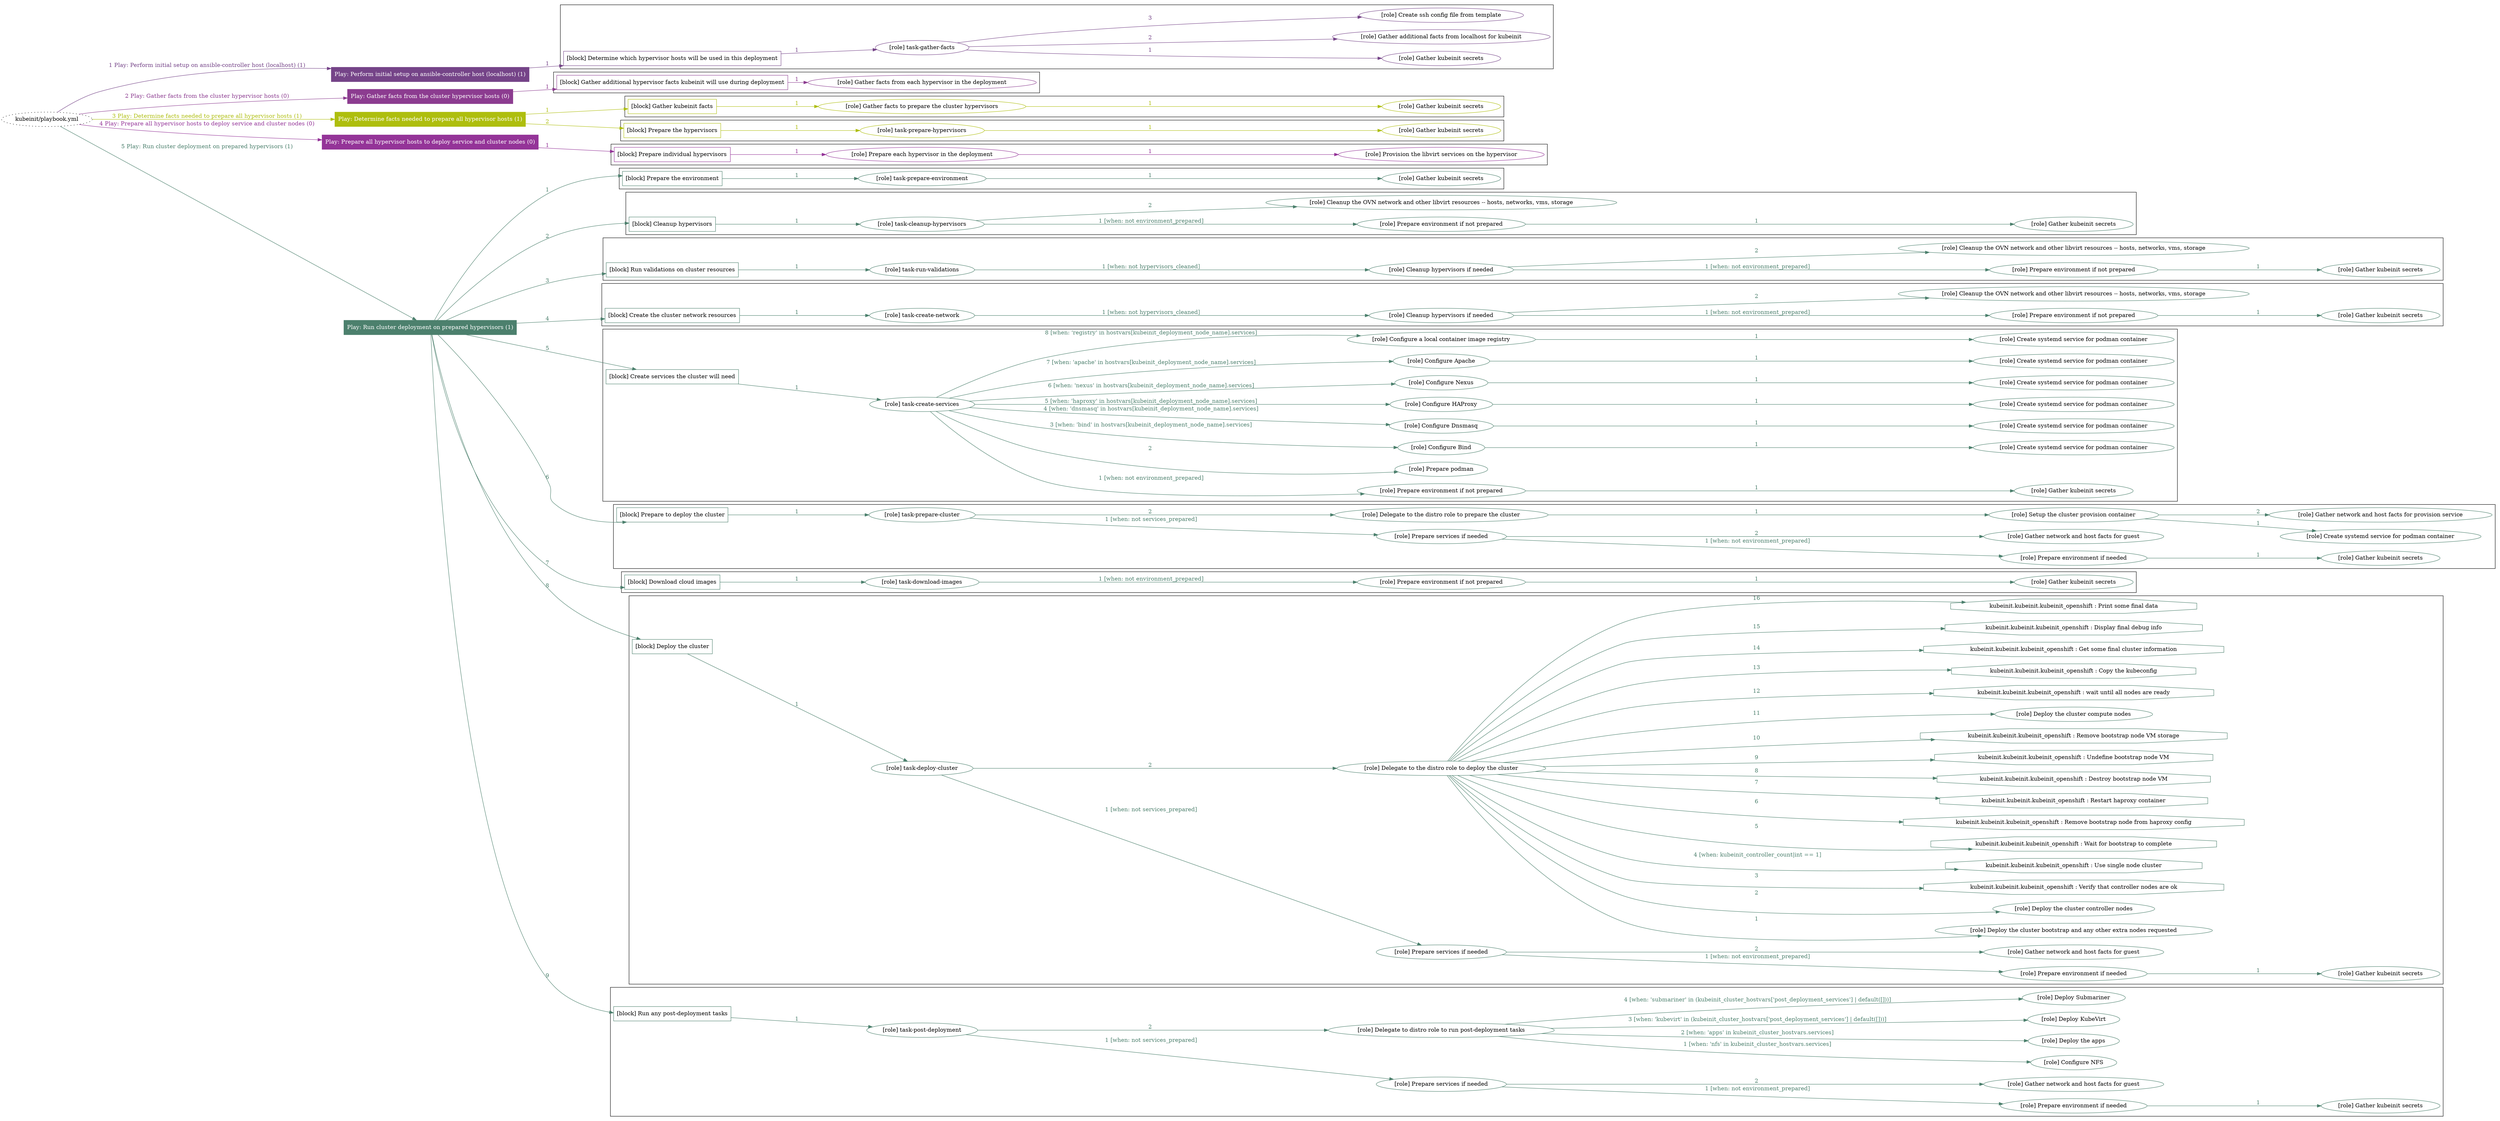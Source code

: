 digraph {
	graph [concentrate=true ordering=in rankdir=LR ratio=fill]
	edge [esep=5 sep=10]
	"kubeinit/playbook.yml" [URL="/home/runner/work/kubeinit/kubeinit/kubeinit/playbook.yml" id=playbook_f10ba56d style=dotted]
	"kubeinit/playbook.yml" -> play_447e72ba [label="1 Play: Perform initial setup on ansible-controller host (localhost) (1)" color="#754488" fontcolor="#754488" id=edge_play_447e72ba labeltooltip="1 Play: Perform initial setup on ansible-controller host (localhost) (1)" tooltip="1 Play: Perform initial setup on ansible-controller host (localhost) (1)"]
	subgraph "Play: Perform initial setup on ansible-controller host (localhost) (1)" {
		play_447e72ba [label="Play: Perform initial setup on ansible-controller host (localhost) (1)" URL="/home/runner/work/kubeinit/kubeinit/kubeinit/playbook.yml" color="#754488" fontcolor="#ffffff" id=play_447e72ba shape=box style=filled tooltip=localhost]
		play_447e72ba -> block_d39b39ea [label=1 color="#754488" fontcolor="#754488" id=edge_block_d39b39ea labeltooltip=1 tooltip=1]
		subgraph cluster_block_d39b39ea {
			block_d39b39ea [label="[block] Determine which hypervisor hosts will be used in this deployment" URL="/home/runner/work/kubeinit/kubeinit/kubeinit/playbook.yml" color="#754488" id=block_d39b39ea labeltooltip="Determine which hypervisor hosts will be used in this deployment" shape=box tooltip="Determine which hypervisor hosts will be used in this deployment"]
			block_d39b39ea -> role_28f7fed4 [label="1 " color="#754488" fontcolor="#754488" id=edge_role_28f7fed4 labeltooltip="1 " tooltip="1 "]
			subgraph "task-gather-facts" {
				role_28f7fed4 [label="[role] task-gather-facts" URL="/home/runner/work/kubeinit/kubeinit/kubeinit/playbook.yml" color="#754488" id=role_28f7fed4 tooltip="task-gather-facts"]
				role_28f7fed4 -> role_07151320 [label="1 " color="#754488" fontcolor="#754488" id=edge_role_07151320 labeltooltip="1 " tooltip="1 "]
				subgraph "Gather kubeinit secrets" {
					role_07151320 [label="[role] Gather kubeinit secrets" URL="/home/runner/.ansible/collections/ansible_collections/kubeinit/kubeinit/roles/kubeinit_prepare/tasks/build_hypervisors_group.yml" color="#754488" id=role_07151320 tooltip="Gather kubeinit secrets"]
				}
				role_28f7fed4 -> role_fa054c38 [label="2 " color="#754488" fontcolor="#754488" id=edge_role_fa054c38 labeltooltip="2 " tooltip="2 "]
				subgraph "Gather additional facts from localhost for kubeinit" {
					role_fa054c38 [label="[role] Gather additional facts from localhost for kubeinit" URL="/home/runner/.ansible/collections/ansible_collections/kubeinit/kubeinit/roles/kubeinit_prepare/tasks/build_hypervisors_group.yml" color="#754488" id=role_fa054c38 tooltip="Gather additional facts from localhost for kubeinit"]
				}
				role_28f7fed4 -> role_56a0604b [label="3 " color="#754488" fontcolor="#754488" id=edge_role_56a0604b labeltooltip="3 " tooltip="3 "]
				subgraph "Create ssh config file from template" {
					role_56a0604b [label="[role] Create ssh config file from template" URL="/home/runner/.ansible/collections/ansible_collections/kubeinit/kubeinit/roles/kubeinit_prepare/tasks/build_hypervisors_group.yml" color="#754488" id=role_56a0604b tooltip="Create ssh config file from template"]
				}
			}
		}
	}
	"kubeinit/playbook.yml" -> play_b7d6006d [label="2 Play: Gather facts from the cluster hypervisor hosts (0)" color="#8c3c90" fontcolor="#8c3c90" id=edge_play_b7d6006d labeltooltip="2 Play: Gather facts from the cluster hypervisor hosts (0)" tooltip="2 Play: Gather facts from the cluster hypervisor hosts (0)"]
	subgraph "Play: Gather facts from the cluster hypervisor hosts (0)" {
		play_b7d6006d [label="Play: Gather facts from the cluster hypervisor hosts (0)" URL="/home/runner/work/kubeinit/kubeinit/kubeinit/playbook.yml" color="#8c3c90" fontcolor="#ffffff" id=play_b7d6006d shape=box style=filled tooltip="Play: Gather facts from the cluster hypervisor hosts (0)"]
		play_b7d6006d -> block_90c052b0 [label=1 color="#8c3c90" fontcolor="#8c3c90" id=edge_block_90c052b0 labeltooltip=1 tooltip=1]
		subgraph cluster_block_90c052b0 {
			block_90c052b0 [label="[block] Gather additional hypervisor facts kubeinit will use during deployment" URL="/home/runner/work/kubeinit/kubeinit/kubeinit/playbook.yml" color="#8c3c90" id=block_90c052b0 labeltooltip="Gather additional hypervisor facts kubeinit will use during deployment" shape=box tooltip="Gather additional hypervisor facts kubeinit will use during deployment"]
			block_90c052b0 -> role_126a2bd9 [label="1 " color="#8c3c90" fontcolor="#8c3c90" id=edge_role_126a2bd9 labeltooltip="1 " tooltip="1 "]
			subgraph "Gather facts from each hypervisor in the deployment" {
				role_126a2bd9 [label="[role] Gather facts from each hypervisor in the deployment" URL="/home/runner/work/kubeinit/kubeinit/kubeinit/playbook.yml" color="#8c3c90" id=role_126a2bd9 tooltip="Gather facts from each hypervisor in the deployment"]
			}
		}
	}
	"kubeinit/playbook.yml" -> play_1fcd1c03 [label="3 Play: Determine facts needed to prepare all hypervisor hosts (1)" color="#aebe0e" fontcolor="#aebe0e" id=edge_play_1fcd1c03 labeltooltip="3 Play: Determine facts needed to prepare all hypervisor hosts (1)" tooltip="3 Play: Determine facts needed to prepare all hypervisor hosts (1)"]
	subgraph "Play: Determine facts needed to prepare all hypervisor hosts (1)" {
		play_1fcd1c03 [label="Play: Determine facts needed to prepare all hypervisor hosts (1)" URL="/home/runner/work/kubeinit/kubeinit/kubeinit/playbook.yml" color="#aebe0e" fontcolor="#ffffff" id=play_1fcd1c03 shape=box style=filled tooltip=localhost]
		play_1fcd1c03 -> block_98cccf26 [label=1 color="#aebe0e" fontcolor="#aebe0e" id=edge_block_98cccf26 labeltooltip=1 tooltip=1]
		subgraph cluster_block_98cccf26 {
			block_98cccf26 [label="[block] Gather kubeinit facts" URL="/home/runner/work/kubeinit/kubeinit/kubeinit/playbook.yml" color="#aebe0e" id=block_98cccf26 labeltooltip="Gather kubeinit facts" shape=box tooltip="Gather kubeinit facts"]
			block_98cccf26 -> role_2b7d5a2c [label="1 " color="#aebe0e" fontcolor="#aebe0e" id=edge_role_2b7d5a2c labeltooltip="1 " tooltip="1 "]
			subgraph "Gather facts to prepare the cluster hypervisors" {
				role_2b7d5a2c [label="[role] Gather facts to prepare the cluster hypervisors" URL="/home/runner/work/kubeinit/kubeinit/kubeinit/playbook.yml" color="#aebe0e" id=role_2b7d5a2c tooltip="Gather facts to prepare the cluster hypervisors"]
				role_2b7d5a2c -> role_42faa743 [label="1 " color="#aebe0e" fontcolor="#aebe0e" id=edge_role_42faa743 labeltooltip="1 " tooltip="1 "]
				subgraph "Gather kubeinit secrets" {
					role_42faa743 [label="[role] Gather kubeinit secrets" URL="/home/runner/.ansible/collections/ansible_collections/kubeinit/kubeinit/roles/kubeinit_prepare/tasks/gather_kubeinit_facts.yml" color="#aebe0e" id=role_42faa743 tooltip="Gather kubeinit secrets"]
				}
			}
		}
		play_1fcd1c03 -> block_cd5cf4e6 [label=2 color="#aebe0e" fontcolor="#aebe0e" id=edge_block_cd5cf4e6 labeltooltip=2 tooltip=2]
		subgraph cluster_block_cd5cf4e6 {
			block_cd5cf4e6 [label="[block] Prepare the hypervisors" URL="/home/runner/work/kubeinit/kubeinit/kubeinit/playbook.yml" color="#aebe0e" id=block_cd5cf4e6 labeltooltip="Prepare the hypervisors" shape=box tooltip="Prepare the hypervisors"]
			block_cd5cf4e6 -> role_c17c068d [label="1 " color="#aebe0e" fontcolor="#aebe0e" id=edge_role_c17c068d labeltooltip="1 " tooltip="1 "]
			subgraph "task-prepare-hypervisors" {
				role_c17c068d [label="[role] task-prepare-hypervisors" URL="/home/runner/work/kubeinit/kubeinit/kubeinit/playbook.yml" color="#aebe0e" id=role_c17c068d tooltip="task-prepare-hypervisors"]
				role_c17c068d -> role_7e1d354f [label="1 " color="#aebe0e" fontcolor="#aebe0e" id=edge_role_7e1d354f labeltooltip="1 " tooltip="1 "]
				subgraph "Gather kubeinit secrets" {
					role_7e1d354f [label="[role] Gather kubeinit secrets" URL="/home/runner/.ansible/collections/ansible_collections/kubeinit/kubeinit/roles/kubeinit_prepare/tasks/gather_kubeinit_facts.yml" color="#aebe0e" id=role_7e1d354f tooltip="Gather kubeinit secrets"]
				}
			}
		}
	}
	"kubeinit/playbook.yml" -> play_570d88f2 [label="4 Play: Prepare all hypervisor hosts to deploy service and cluster nodes (0)" color="#943498" fontcolor="#943498" id=edge_play_570d88f2 labeltooltip="4 Play: Prepare all hypervisor hosts to deploy service and cluster nodes (0)" tooltip="4 Play: Prepare all hypervisor hosts to deploy service and cluster nodes (0)"]
	subgraph "Play: Prepare all hypervisor hosts to deploy service and cluster nodes (0)" {
		play_570d88f2 [label="Play: Prepare all hypervisor hosts to deploy service and cluster nodes (0)" URL="/home/runner/work/kubeinit/kubeinit/kubeinit/playbook.yml" color="#943498" fontcolor="#ffffff" id=play_570d88f2 shape=box style=filled tooltip="Play: Prepare all hypervisor hosts to deploy service and cluster nodes (0)"]
		play_570d88f2 -> block_95b3f32c [label=1 color="#943498" fontcolor="#943498" id=edge_block_95b3f32c labeltooltip=1 tooltip=1]
		subgraph cluster_block_95b3f32c {
			block_95b3f32c [label="[block] Prepare individual hypervisors" URL="/home/runner/work/kubeinit/kubeinit/kubeinit/playbook.yml" color="#943498" id=block_95b3f32c labeltooltip="Prepare individual hypervisors" shape=box tooltip="Prepare individual hypervisors"]
			block_95b3f32c -> role_1432f167 [label="1 " color="#943498" fontcolor="#943498" id=edge_role_1432f167 labeltooltip="1 " tooltip="1 "]
			subgraph "Prepare each hypervisor in the deployment" {
				role_1432f167 [label="[role] Prepare each hypervisor in the deployment" URL="/home/runner/work/kubeinit/kubeinit/kubeinit/playbook.yml" color="#943498" id=role_1432f167 tooltip="Prepare each hypervisor in the deployment"]
				role_1432f167 -> role_bc24b84a [label="1 " color="#943498" fontcolor="#943498" id=edge_role_bc24b84a labeltooltip="1 " tooltip="1 "]
				subgraph "Provision the libvirt services on the hypervisor" {
					role_bc24b84a [label="[role] Provision the libvirt services on the hypervisor" URL="/home/runner/.ansible/collections/ansible_collections/kubeinit/kubeinit/roles/kubeinit_prepare/tasks/prepare_hypervisor.yml" color="#943498" id=role_bc24b84a tooltip="Provision the libvirt services on the hypervisor"]
				}
			}
		}
	}
	"kubeinit/playbook.yml" -> play_57d26bf1 [label="5 Play: Run cluster deployment on prepared hypervisors (1)" color="#4c806d" fontcolor="#4c806d" id=edge_play_57d26bf1 labeltooltip="5 Play: Run cluster deployment on prepared hypervisors (1)" tooltip="5 Play: Run cluster deployment on prepared hypervisors (1)"]
	subgraph "Play: Run cluster deployment on prepared hypervisors (1)" {
		play_57d26bf1 [label="Play: Run cluster deployment on prepared hypervisors (1)" URL="/home/runner/work/kubeinit/kubeinit/kubeinit/playbook.yml" color="#4c806d" fontcolor="#ffffff" id=play_57d26bf1 shape=box style=filled tooltip=localhost]
		play_57d26bf1 -> block_42bf41ce [label=1 color="#4c806d" fontcolor="#4c806d" id=edge_block_42bf41ce labeltooltip=1 tooltip=1]
		subgraph cluster_block_42bf41ce {
			block_42bf41ce [label="[block] Prepare the environment" URL="/home/runner/work/kubeinit/kubeinit/kubeinit/playbook.yml" color="#4c806d" id=block_42bf41ce labeltooltip="Prepare the environment" shape=box tooltip="Prepare the environment"]
			block_42bf41ce -> role_83065ca1 [label="1 " color="#4c806d" fontcolor="#4c806d" id=edge_role_83065ca1 labeltooltip="1 " tooltip="1 "]
			subgraph "task-prepare-environment" {
				role_83065ca1 [label="[role] task-prepare-environment" URL="/home/runner/work/kubeinit/kubeinit/kubeinit/playbook.yml" color="#4c806d" id=role_83065ca1 tooltip="task-prepare-environment"]
				role_83065ca1 -> role_7290a8d7 [label="1 " color="#4c806d" fontcolor="#4c806d" id=edge_role_7290a8d7 labeltooltip="1 " tooltip="1 "]
				subgraph "Gather kubeinit secrets" {
					role_7290a8d7 [label="[role] Gather kubeinit secrets" URL="/home/runner/.ansible/collections/ansible_collections/kubeinit/kubeinit/roles/kubeinit_prepare/tasks/gather_kubeinit_facts.yml" color="#4c806d" id=role_7290a8d7 tooltip="Gather kubeinit secrets"]
				}
			}
		}
		play_57d26bf1 -> block_4b935311 [label=2 color="#4c806d" fontcolor="#4c806d" id=edge_block_4b935311 labeltooltip=2 tooltip=2]
		subgraph cluster_block_4b935311 {
			block_4b935311 [label="[block] Cleanup hypervisors" URL="/home/runner/work/kubeinit/kubeinit/kubeinit/playbook.yml" color="#4c806d" id=block_4b935311 labeltooltip="Cleanup hypervisors" shape=box tooltip="Cleanup hypervisors"]
			block_4b935311 -> role_4feaf6b9 [label="1 " color="#4c806d" fontcolor="#4c806d" id=edge_role_4feaf6b9 labeltooltip="1 " tooltip="1 "]
			subgraph "task-cleanup-hypervisors" {
				role_4feaf6b9 [label="[role] task-cleanup-hypervisors" URL="/home/runner/work/kubeinit/kubeinit/kubeinit/playbook.yml" color="#4c806d" id=role_4feaf6b9 tooltip="task-cleanup-hypervisors"]
				role_4feaf6b9 -> role_521ea2eb [label="1 [when: not environment_prepared]" color="#4c806d" fontcolor="#4c806d" id=edge_role_521ea2eb labeltooltip="1 [when: not environment_prepared]" tooltip="1 [when: not environment_prepared]"]
				subgraph "Prepare environment if not prepared" {
					role_521ea2eb [label="[role] Prepare environment if not prepared" URL="/home/runner/.ansible/collections/ansible_collections/kubeinit/kubeinit/roles/kubeinit_prepare/tasks/cleanup_hypervisors.yml" color="#4c806d" id=role_521ea2eb tooltip="Prepare environment if not prepared"]
					role_521ea2eb -> role_6265b467 [label="1 " color="#4c806d" fontcolor="#4c806d" id=edge_role_6265b467 labeltooltip="1 " tooltip="1 "]
					subgraph "Gather kubeinit secrets" {
						role_6265b467 [label="[role] Gather kubeinit secrets" URL="/home/runner/.ansible/collections/ansible_collections/kubeinit/kubeinit/roles/kubeinit_prepare/tasks/gather_kubeinit_facts.yml" color="#4c806d" id=role_6265b467 tooltip="Gather kubeinit secrets"]
					}
				}
				role_4feaf6b9 -> role_3e76691f [label="2 " color="#4c806d" fontcolor="#4c806d" id=edge_role_3e76691f labeltooltip="2 " tooltip="2 "]
				subgraph "Cleanup the OVN network and other libvirt resources -- hosts, networks, vms, storage" {
					role_3e76691f [label="[role] Cleanup the OVN network and other libvirt resources -- hosts, networks, vms, storage" URL="/home/runner/.ansible/collections/ansible_collections/kubeinit/kubeinit/roles/kubeinit_prepare/tasks/cleanup_hypervisors.yml" color="#4c806d" id=role_3e76691f tooltip="Cleanup the OVN network and other libvirt resources -- hosts, networks, vms, storage"]
				}
			}
		}
		play_57d26bf1 -> block_aaf6b8c7 [label=3 color="#4c806d" fontcolor="#4c806d" id=edge_block_aaf6b8c7 labeltooltip=3 tooltip=3]
		subgraph cluster_block_aaf6b8c7 {
			block_aaf6b8c7 [label="[block] Run validations on cluster resources" URL="/home/runner/work/kubeinit/kubeinit/kubeinit/playbook.yml" color="#4c806d" id=block_aaf6b8c7 labeltooltip="Run validations on cluster resources" shape=box tooltip="Run validations on cluster resources"]
			block_aaf6b8c7 -> role_12fab106 [label="1 " color="#4c806d" fontcolor="#4c806d" id=edge_role_12fab106 labeltooltip="1 " tooltip="1 "]
			subgraph "task-run-validations" {
				role_12fab106 [label="[role] task-run-validations" URL="/home/runner/work/kubeinit/kubeinit/kubeinit/playbook.yml" color="#4c806d" id=role_12fab106 tooltip="task-run-validations"]
				role_12fab106 -> role_a5ce41b1 [label="1 [when: not hypervisors_cleaned]" color="#4c806d" fontcolor="#4c806d" id=edge_role_a5ce41b1 labeltooltip="1 [when: not hypervisors_cleaned]" tooltip="1 [when: not hypervisors_cleaned]"]
				subgraph "Cleanup hypervisors if needed" {
					role_a5ce41b1 [label="[role] Cleanup hypervisors if needed" URL="/home/runner/.ansible/collections/ansible_collections/kubeinit/kubeinit/roles/kubeinit_validations/tasks/main.yml" color="#4c806d" id=role_a5ce41b1 tooltip="Cleanup hypervisors if needed"]
					role_a5ce41b1 -> role_4888f8ee [label="1 [when: not environment_prepared]" color="#4c806d" fontcolor="#4c806d" id=edge_role_4888f8ee labeltooltip="1 [when: not environment_prepared]" tooltip="1 [when: not environment_prepared]"]
					subgraph "Prepare environment if not prepared" {
						role_4888f8ee [label="[role] Prepare environment if not prepared" URL="/home/runner/.ansible/collections/ansible_collections/kubeinit/kubeinit/roles/kubeinit_prepare/tasks/cleanup_hypervisors.yml" color="#4c806d" id=role_4888f8ee tooltip="Prepare environment if not prepared"]
						role_4888f8ee -> role_dec31c8e [label="1 " color="#4c806d" fontcolor="#4c806d" id=edge_role_dec31c8e labeltooltip="1 " tooltip="1 "]
						subgraph "Gather kubeinit secrets" {
							role_dec31c8e [label="[role] Gather kubeinit secrets" URL="/home/runner/.ansible/collections/ansible_collections/kubeinit/kubeinit/roles/kubeinit_prepare/tasks/gather_kubeinit_facts.yml" color="#4c806d" id=role_dec31c8e tooltip="Gather kubeinit secrets"]
						}
					}
					role_a5ce41b1 -> role_05374097 [label="2 " color="#4c806d" fontcolor="#4c806d" id=edge_role_05374097 labeltooltip="2 " tooltip="2 "]
					subgraph "Cleanup the OVN network and other libvirt resources -- hosts, networks, vms, storage" {
						role_05374097 [label="[role] Cleanup the OVN network and other libvirt resources -- hosts, networks, vms, storage" URL="/home/runner/.ansible/collections/ansible_collections/kubeinit/kubeinit/roles/kubeinit_prepare/tasks/cleanup_hypervisors.yml" color="#4c806d" id=role_05374097 tooltip="Cleanup the OVN network and other libvirt resources -- hosts, networks, vms, storage"]
					}
				}
			}
		}
		play_57d26bf1 -> block_9a81c765 [label=4 color="#4c806d" fontcolor="#4c806d" id=edge_block_9a81c765 labeltooltip=4 tooltip=4]
		subgraph cluster_block_9a81c765 {
			block_9a81c765 [label="[block] Create the cluster network resources" URL="/home/runner/work/kubeinit/kubeinit/kubeinit/playbook.yml" color="#4c806d" id=block_9a81c765 labeltooltip="Create the cluster network resources" shape=box tooltip="Create the cluster network resources"]
			block_9a81c765 -> role_30b1e779 [label="1 " color="#4c806d" fontcolor="#4c806d" id=edge_role_30b1e779 labeltooltip="1 " tooltip="1 "]
			subgraph "task-create-network" {
				role_30b1e779 [label="[role] task-create-network" URL="/home/runner/work/kubeinit/kubeinit/kubeinit/playbook.yml" color="#4c806d" id=role_30b1e779 tooltip="task-create-network"]
				role_30b1e779 -> role_69af5ab8 [label="1 [when: not hypervisors_cleaned]" color="#4c806d" fontcolor="#4c806d" id=edge_role_69af5ab8 labeltooltip="1 [when: not hypervisors_cleaned]" tooltip="1 [when: not hypervisors_cleaned]"]
				subgraph "Cleanup hypervisors if needed" {
					role_69af5ab8 [label="[role] Cleanup hypervisors if needed" URL="/home/runner/.ansible/collections/ansible_collections/kubeinit/kubeinit/roles/kubeinit_libvirt/tasks/create_network.yml" color="#4c806d" id=role_69af5ab8 tooltip="Cleanup hypervisors if needed"]
					role_69af5ab8 -> role_c28dae86 [label="1 [when: not environment_prepared]" color="#4c806d" fontcolor="#4c806d" id=edge_role_c28dae86 labeltooltip="1 [when: not environment_prepared]" tooltip="1 [when: not environment_prepared]"]
					subgraph "Prepare environment if not prepared" {
						role_c28dae86 [label="[role] Prepare environment if not prepared" URL="/home/runner/.ansible/collections/ansible_collections/kubeinit/kubeinit/roles/kubeinit_prepare/tasks/cleanup_hypervisors.yml" color="#4c806d" id=role_c28dae86 tooltip="Prepare environment if not prepared"]
						role_c28dae86 -> role_ff7896fa [label="1 " color="#4c806d" fontcolor="#4c806d" id=edge_role_ff7896fa labeltooltip="1 " tooltip="1 "]
						subgraph "Gather kubeinit secrets" {
							role_ff7896fa [label="[role] Gather kubeinit secrets" URL="/home/runner/.ansible/collections/ansible_collections/kubeinit/kubeinit/roles/kubeinit_prepare/tasks/gather_kubeinit_facts.yml" color="#4c806d" id=role_ff7896fa tooltip="Gather kubeinit secrets"]
						}
					}
					role_69af5ab8 -> role_ee0d7289 [label="2 " color="#4c806d" fontcolor="#4c806d" id=edge_role_ee0d7289 labeltooltip="2 " tooltip="2 "]
					subgraph "Cleanup the OVN network and other libvirt resources -- hosts, networks, vms, storage" {
						role_ee0d7289 [label="[role] Cleanup the OVN network and other libvirt resources -- hosts, networks, vms, storage" URL="/home/runner/.ansible/collections/ansible_collections/kubeinit/kubeinit/roles/kubeinit_prepare/tasks/cleanup_hypervisors.yml" color="#4c806d" id=role_ee0d7289 tooltip="Cleanup the OVN network and other libvirt resources -- hosts, networks, vms, storage"]
					}
				}
			}
		}
		play_57d26bf1 -> block_f6452b12 [label=5 color="#4c806d" fontcolor="#4c806d" id=edge_block_f6452b12 labeltooltip=5 tooltip=5]
		subgraph cluster_block_f6452b12 {
			block_f6452b12 [label="[block] Create services the cluster will need" URL="/home/runner/work/kubeinit/kubeinit/kubeinit/playbook.yml" color="#4c806d" id=block_f6452b12 labeltooltip="Create services the cluster will need" shape=box tooltip="Create services the cluster will need"]
			block_f6452b12 -> role_1f8a73a8 [label="1 " color="#4c806d" fontcolor="#4c806d" id=edge_role_1f8a73a8 labeltooltip="1 " tooltip="1 "]
			subgraph "task-create-services" {
				role_1f8a73a8 [label="[role] task-create-services" URL="/home/runner/work/kubeinit/kubeinit/kubeinit/playbook.yml" color="#4c806d" id=role_1f8a73a8 tooltip="task-create-services"]
				role_1f8a73a8 -> role_cf574f8a [label="1 [when: not environment_prepared]" color="#4c806d" fontcolor="#4c806d" id=edge_role_cf574f8a labeltooltip="1 [when: not environment_prepared]" tooltip="1 [when: not environment_prepared]"]
				subgraph "Prepare environment if not prepared" {
					role_cf574f8a [label="[role] Prepare environment if not prepared" URL="/home/runner/.ansible/collections/ansible_collections/kubeinit/kubeinit/roles/kubeinit_services/tasks/main.yml" color="#4c806d" id=role_cf574f8a tooltip="Prepare environment if not prepared"]
					role_cf574f8a -> role_f7336dfb [label="1 " color="#4c806d" fontcolor="#4c806d" id=edge_role_f7336dfb labeltooltip="1 " tooltip="1 "]
					subgraph "Gather kubeinit secrets" {
						role_f7336dfb [label="[role] Gather kubeinit secrets" URL="/home/runner/.ansible/collections/ansible_collections/kubeinit/kubeinit/roles/kubeinit_prepare/tasks/gather_kubeinit_facts.yml" color="#4c806d" id=role_f7336dfb tooltip="Gather kubeinit secrets"]
					}
				}
				role_1f8a73a8 -> role_aba136a7 [label="2 " color="#4c806d" fontcolor="#4c806d" id=edge_role_aba136a7 labeltooltip="2 " tooltip="2 "]
				subgraph "Prepare podman" {
					role_aba136a7 [label="[role] Prepare podman" URL="/home/runner/.ansible/collections/ansible_collections/kubeinit/kubeinit/roles/kubeinit_services/tasks/00_create_service_pod.yml" color="#4c806d" id=role_aba136a7 tooltip="Prepare podman"]
				}
				role_1f8a73a8 -> role_b97ccccc [label="3 [when: 'bind' in hostvars[kubeinit_deployment_node_name].services]" color="#4c806d" fontcolor="#4c806d" id=edge_role_b97ccccc labeltooltip="3 [when: 'bind' in hostvars[kubeinit_deployment_node_name].services]" tooltip="3 [when: 'bind' in hostvars[kubeinit_deployment_node_name].services]"]
				subgraph "Configure Bind" {
					role_b97ccccc [label="[role] Configure Bind" URL="/home/runner/.ansible/collections/ansible_collections/kubeinit/kubeinit/roles/kubeinit_services/tasks/start_services_containers.yml" color="#4c806d" id=role_b97ccccc tooltip="Configure Bind"]
					role_b97ccccc -> role_a9767b0d [label="1 " color="#4c806d" fontcolor="#4c806d" id=edge_role_a9767b0d labeltooltip="1 " tooltip="1 "]
					subgraph "Create systemd service for podman container" {
						role_a9767b0d [label="[role] Create systemd service for podman container" URL="/home/runner/.ansible/collections/ansible_collections/kubeinit/kubeinit/roles/kubeinit_bind/tasks/main.yml" color="#4c806d" id=role_a9767b0d tooltip="Create systemd service for podman container"]
					}
				}
				role_1f8a73a8 -> role_f2446f61 [label="4 [when: 'dnsmasq' in hostvars[kubeinit_deployment_node_name].services]" color="#4c806d" fontcolor="#4c806d" id=edge_role_f2446f61 labeltooltip="4 [when: 'dnsmasq' in hostvars[kubeinit_deployment_node_name].services]" tooltip="4 [when: 'dnsmasq' in hostvars[kubeinit_deployment_node_name].services]"]
				subgraph "Configure Dnsmasq" {
					role_f2446f61 [label="[role] Configure Dnsmasq" URL="/home/runner/.ansible/collections/ansible_collections/kubeinit/kubeinit/roles/kubeinit_services/tasks/start_services_containers.yml" color="#4c806d" id=role_f2446f61 tooltip="Configure Dnsmasq"]
					role_f2446f61 -> role_46a66954 [label="1 " color="#4c806d" fontcolor="#4c806d" id=edge_role_46a66954 labeltooltip="1 " tooltip="1 "]
					subgraph "Create systemd service for podman container" {
						role_46a66954 [label="[role] Create systemd service for podman container" URL="/home/runner/.ansible/collections/ansible_collections/kubeinit/kubeinit/roles/kubeinit_dnsmasq/tasks/main.yml" color="#4c806d" id=role_46a66954 tooltip="Create systemd service for podman container"]
					}
				}
				role_1f8a73a8 -> role_fedab3f7 [label="5 [when: 'haproxy' in hostvars[kubeinit_deployment_node_name].services]" color="#4c806d" fontcolor="#4c806d" id=edge_role_fedab3f7 labeltooltip="5 [when: 'haproxy' in hostvars[kubeinit_deployment_node_name].services]" tooltip="5 [when: 'haproxy' in hostvars[kubeinit_deployment_node_name].services]"]
				subgraph "Configure HAProxy" {
					role_fedab3f7 [label="[role] Configure HAProxy" URL="/home/runner/.ansible/collections/ansible_collections/kubeinit/kubeinit/roles/kubeinit_services/tasks/start_services_containers.yml" color="#4c806d" id=role_fedab3f7 tooltip="Configure HAProxy"]
					role_fedab3f7 -> role_2a7fcaf8 [label="1 " color="#4c806d" fontcolor="#4c806d" id=edge_role_2a7fcaf8 labeltooltip="1 " tooltip="1 "]
					subgraph "Create systemd service for podman container" {
						role_2a7fcaf8 [label="[role] Create systemd service for podman container" URL="/home/runner/.ansible/collections/ansible_collections/kubeinit/kubeinit/roles/kubeinit_haproxy/tasks/main.yml" color="#4c806d" id=role_2a7fcaf8 tooltip="Create systemd service for podman container"]
					}
				}
				role_1f8a73a8 -> role_c725b391 [label="6 [when: 'nexus' in hostvars[kubeinit_deployment_node_name].services]" color="#4c806d" fontcolor="#4c806d" id=edge_role_c725b391 labeltooltip="6 [when: 'nexus' in hostvars[kubeinit_deployment_node_name].services]" tooltip="6 [when: 'nexus' in hostvars[kubeinit_deployment_node_name].services]"]
				subgraph "Configure Nexus" {
					role_c725b391 [label="[role] Configure Nexus" URL="/home/runner/.ansible/collections/ansible_collections/kubeinit/kubeinit/roles/kubeinit_services/tasks/start_services_containers.yml" color="#4c806d" id=role_c725b391 tooltip="Configure Nexus"]
					role_c725b391 -> role_1bf11efd [label="1 " color="#4c806d" fontcolor="#4c806d" id=edge_role_1bf11efd labeltooltip="1 " tooltip="1 "]
					subgraph "Create systemd service for podman container" {
						role_1bf11efd [label="[role] Create systemd service for podman container" URL="/home/runner/.ansible/collections/ansible_collections/kubeinit/kubeinit/roles/kubeinit_nexus/tasks/main.yml" color="#4c806d" id=role_1bf11efd tooltip="Create systemd service for podman container"]
					}
				}
				role_1f8a73a8 -> role_9aa9ba67 [label="7 [when: 'apache' in hostvars[kubeinit_deployment_node_name].services]" color="#4c806d" fontcolor="#4c806d" id=edge_role_9aa9ba67 labeltooltip="7 [when: 'apache' in hostvars[kubeinit_deployment_node_name].services]" tooltip="7 [when: 'apache' in hostvars[kubeinit_deployment_node_name].services]"]
				subgraph "Configure Apache" {
					role_9aa9ba67 [label="[role] Configure Apache" URL="/home/runner/.ansible/collections/ansible_collections/kubeinit/kubeinit/roles/kubeinit_services/tasks/start_services_containers.yml" color="#4c806d" id=role_9aa9ba67 tooltip="Configure Apache"]
					role_9aa9ba67 -> role_32c92afb [label="1 " color="#4c806d" fontcolor="#4c806d" id=edge_role_32c92afb labeltooltip="1 " tooltip="1 "]
					subgraph "Create systemd service for podman container" {
						role_32c92afb [label="[role] Create systemd service for podman container" URL="/home/runner/.ansible/collections/ansible_collections/kubeinit/kubeinit/roles/kubeinit_apache/tasks/main.yml" color="#4c806d" id=role_32c92afb tooltip="Create systemd service for podman container"]
					}
				}
				role_1f8a73a8 -> role_a73374a7 [label="8 [when: 'registry' in hostvars[kubeinit_deployment_node_name].services]" color="#4c806d" fontcolor="#4c806d" id=edge_role_a73374a7 labeltooltip="8 [when: 'registry' in hostvars[kubeinit_deployment_node_name].services]" tooltip="8 [when: 'registry' in hostvars[kubeinit_deployment_node_name].services]"]
				subgraph "Configure a local container image registry" {
					role_a73374a7 [label="[role] Configure a local container image registry" URL="/home/runner/.ansible/collections/ansible_collections/kubeinit/kubeinit/roles/kubeinit_services/tasks/start_services_containers.yml" color="#4c806d" id=role_a73374a7 tooltip="Configure a local container image registry"]
					role_a73374a7 -> role_3e08c4fa [label="1 " color="#4c806d" fontcolor="#4c806d" id=edge_role_3e08c4fa labeltooltip="1 " tooltip="1 "]
					subgraph "Create systemd service for podman container" {
						role_3e08c4fa [label="[role] Create systemd service for podman container" URL="/home/runner/.ansible/collections/ansible_collections/kubeinit/kubeinit/roles/kubeinit_registry/tasks/main.yml" color="#4c806d" id=role_3e08c4fa tooltip="Create systemd service for podman container"]
					}
				}
			}
		}
		play_57d26bf1 -> block_15188fc3 [label=6 color="#4c806d" fontcolor="#4c806d" id=edge_block_15188fc3 labeltooltip=6 tooltip=6]
		subgraph cluster_block_15188fc3 {
			block_15188fc3 [label="[block] Prepare to deploy the cluster" URL="/home/runner/work/kubeinit/kubeinit/kubeinit/playbook.yml" color="#4c806d" id=block_15188fc3 labeltooltip="Prepare to deploy the cluster" shape=box tooltip="Prepare to deploy the cluster"]
			block_15188fc3 -> role_1642b56a [label="1 " color="#4c806d" fontcolor="#4c806d" id=edge_role_1642b56a labeltooltip="1 " tooltip="1 "]
			subgraph "task-prepare-cluster" {
				role_1642b56a [label="[role] task-prepare-cluster" URL="/home/runner/work/kubeinit/kubeinit/kubeinit/playbook.yml" color="#4c806d" id=role_1642b56a tooltip="task-prepare-cluster"]
				role_1642b56a -> role_f1d41e2a [label="1 [when: not services_prepared]" color="#4c806d" fontcolor="#4c806d" id=edge_role_f1d41e2a labeltooltip="1 [when: not services_prepared]" tooltip="1 [when: not services_prepared]"]
				subgraph "Prepare services if needed" {
					role_f1d41e2a [label="[role] Prepare services if needed" URL="/home/runner/.ansible/collections/ansible_collections/kubeinit/kubeinit/roles/kubeinit_prepare/tasks/prepare_cluster.yml" color="#4c806d" id=role_f1d41e2a tooltip="Prepare services if needed"]
					role_f1d41e2a -> role_2ea4209c [label="1 [when: not environment_prepared]" color="#4c806d" fontcolor="#4c806d" id=edge_role_2ea4209c labeltooltip="1 [when: not environment_prepared]" tooltip="1 [when: not environment_prepared]"]
					subgraph "Prepare environment if needed" {
						role_2ea4209c [label="[role] Prepare environment if needed" URL="/home/runner/.ansible/collections/ansible_collections/kubeinit/kubeinit/roles/kubeinit_services/tasks/prepare_services.yml" color="#4c806d" id=role_2ea4209c tooltip="Prepare environment if needed"]
						role_2ea4209c -> role_30a9b2c9 [label="1 " color="#4c806d" fontcolor="#4c806d" id=edge_role_30a9b2c9 labeltooltip="1 " tooltip="1 "]
						subgraph "Gather kubeinit secrets" {
							role_30a9b2c9 [label="[role] Gather kubeinit secrets" URL="/home/runner/.ansible/collections/ansible_collections/kubeinit/kubeinit/roles/kubeinit_prepare/tasks/gather_kubeinit_facts.yml" color="#4c806d" id=role_30a9b2c9 tooltip="Gather kubeinit secrets"]
						}
					}
					role_f1d41e2a -> role_6001a581 [label="2 " color="#4c806d" fontcolor="#4c806d" id=edge_role_6001a581 labeltooltip="2 " tooltip="2 "]
					subgraph "Gather network and host facts for guest" {
						role_6001a581 [label="[role] Gather network and host facts for guest" URL="/home/runner/.ansible/collections/ansible_collections/kubeinit/kubeinit/roles/kubeinit_services/tasks/prepare_services.yml" color="#4c806d" id=role_6001a581 tooltip="Gather network and host facts for guest"]
					}
				}
				role_1642b56a -> role_31e1920e [label="2 " color="#4c806d" fontcolor="#4c806d" id=edge_role_31e1920e labeltooltip="2 " tooltip="2 "]
				subgraph "Delegate to the distro role to prepare the cluster" {
					role_31e1920e [label="[role] Delegate to the distro role to prepare the cluster" URL="/home/runner/.ansible/collections/ansible_collections/kubeinit/kubeinit/roles/kubeinit_prepare/tasks/prepare_cluster.yml" color="#4c806d" id=role_31e1920e tooltip="Delegate to the distro role to prepare the cluster"]
					role_31e1920e -> role_7bf28d7c [label="1 " color="#4c806d" fontcolor="#4c806d" id=edge_role_7bf28d7c labeltooltip="1 " tooltip="1 "]
					subgraph "Setup the cluster provision container" {
						role_7bf28d7c [label="[role] Setup the cluster provision container" URL="/home/runner/.ansible/collections/ansible_collections/kubeinit/kubeinit/roles/kubeinit_openshift/tasks/prepare_cluster.yml" color="#4c806d" id=role_7bf28d7c tooltip="Setup the cluster provision container"]
						role_7bf28d7c -> role_1588859e [label="1 " color="#4c806d" fontcolor="#4c806d" id=edge_role_1588859e labeltooltip="1 " tooltip="1 "]
						subgraph "Create systemd service for podman container" {
							role_1588859e [label="[role] Create systemd service for podman container" URL="/home/runner/.ansible/collections/ansible_collections/kubeinit/kubeinit/roles/kubeinit_services/tasks/create_provision_container.yml" color="#4c806d" id=role_1588859e tooltip="Create systemd service for podman container"]
						}
						role_7bf28d7c -> role_c5bcfd68 [label="2 " color="#4c806d" fontcolor="#4c806d" id=edge_role_c5bcfd68 labeltooltip="2 " tooltip="2 "]
						subgraph "Gather network and host facts for provision service" {
							role_c5bcfd68 [label="[role] Gather network and host facts for provision service" URL="/home/runner/.ansible/collections/ansible_collections/kubeinit/kubeinit/roles/kubeinit_services/tasks/create_provision_container.yml" color="#4c806d" id=role_c5bcfd68 tooltip="Gather network and host facts for provision service"]
						}
					}
				}
			}
		}
		play_57d26bf1 -> block_e368d5c8 [label=7 color="#4c806d" fontcolor="#4c806d" id=edge_block_e368d5c8 labeltooltip=7 tooltip=7]
		subgraph cluster_block_e368d5c8 {
			block_e368d5c8 [label="[block] Download cloud images" URL="/home/runner/work/kubeinit/kubeinit/kubeinit/playbook.yml" color="#4c806d" id=block_e368d5c8 labeltooltip="Download cloud images" shape=box tooltip="Download cloud images"]
			block_e368d5c8 -> role_44e0034a [label="1 " color="#4c806d" fontcolor="#4c806d" id=edge_role_44e0034a labeltooltip="1 " tooltip="1 "]
			subgraph "task-download-images" {
				role_44e0034a [label="[role] task-download-images" URL="/home/runner/work/kubeinit/kubeinit/kubeinit/playbook.yml" color="#4c806d" id=role_44e0034a tooltip="task-download-images"]
				role_44e0034a -> role_ccba8214 [label="1 [when: not environment_prepared]" color="#4c806d" fontcolor="#4c806d" id=edge_role_ccba8214 labeltooltip="1 [when: not environment_prepared]" tooltip="1 [when: not environment_prepared]"]
				subgraph "Prepare environment if not prepared" {
					role_ccba8214 [label="[role] Prepare environment if not prepared" URL="/home/runner/.ansible/collections/ansible_collections/kubeinit/kubeinit/roles/kubeinit_libvirt/tasks/download_cloud_images.yml" color="#4c806d" id=role_ccba8214 tooltip="Prepare environment if not prepared"]
					role_ccba8214 -> role_7d6b6aec [label="1 " color="#4c806d" fontcolor="#4c806d" id=edge_role_7d6b6aec labeltooltip="1 " tooltip="1 "]
					subgraph "Gather kubeinit secrets" {
						role_7d6b6aec [label="[role] Gather kubeinit secrets" URL="/home/runner/.ansible/collections/ansible_collections/kubeinit/kubeinit/roles/kubeinit_prepare/tasks/gather_kubeinit_facts.yml" color="#4c806d" id=role_7d6b6aec tooltip="Gather kubeinit secrets"]
					}
				}
			}
		}
		play_57d26bf1 -> block_1b779767 [label=8 color="#4c806d" fontcolor="#4c806d" id=edge_block_1b779767 labeltooltip=8 tooltip=8]
		subgraph cluster_block_1b779767 {
			block_1b779767 [label="[block] Deploy the cluster" URL="/home/runner/work/kubeinit/kubeinit/kubeinit/playbook.yml" color="#4c806d" id=block_1b779767 labeltooltip="Deploy the cluster" shape=box tooltip="Deploy the cluster"]
			block_1b779767 -> role_dd928f0c [label="1 " color="#4c806d" fontcolor="#4c806d" id=edge_role_dd928f0c labeltooltip="1 " tooltip="1 "]
			subgraph "task-deploy-cluster" {
				role_dd928f0c [label="[role] task-deploy-cluster" URL="/home/runner/work/kubeinit/kubeinit/kubeinit/playbook.yml" color="#4c806d" id=role_dd928f0c tooltip="task-deploy-cluster"]
				role_dd928f0c -> role_cb5766d7 [label="1 [when: not services_prepared]" color="#4c806d" fontcolor="#4c806d" id=edge_role_cb5766d7 labeltooltip="1 [when: not services_prepared]" tooltip="1 [when: not services_prepared]"]
				subgraph "Prepare services if needed" {
					role_cb5766d7 [label="[role] Prepare services if needed" URL="/home/runner/.ansible/collections/ansible_collections/kubeinit/kubeinit/roles/kubeinit_prepare/tasks/deploy_cluster.yml" color="#4c806d" id=role_cb5766d7 tooltip="Prepare services if needed"]
					role_cb5766d7 -> role_1942ee39 [label="1 [when: not environment_prepared]" color="#4c806d" fontcolor="#4c806d" id=edge_role_1942ee39 labeltooltip="1 [when: not environment_prepared]" tooltip="1 [when: not environment_prepared]"]
					subgraph "Prepare environment if needed" {
						role_1942ee39 [label="[role] Prepare environment if needed" URL="/home/runner/.ansible/collections/ansible_collections/kubeinit/kubeinit/roles/kubeinit_services/tasks/prepare_services.yml" color="#4c806d" id=role_1942ee39 tooltip="Prepare environment if needed"]
						role_1942ee39 -> role_0f96c79b [label="1 " color="#4c806d" fontcolor="#4c806d" id=edge_role_0f96c79b labeltooltip="1 " tooltip="1 "]
						subgraph "Gather kubeinit secrets" {
							role_0f96c79b [label="[role] Gather kubeinit secrets" URL="/home/runner/.ansible/collections/ansible_collections/kubeinit/kubeinit/roles/kubeinit_prepare/tasks/gather_kubeinit_facts.yml" color="#4c806d" id=role_0f96c79b tooltip="Gather kubeinit secrets"]
						}
					}
					role_cb5766d7 -> role_b328929d [label="2 " color="#4c806d" fontcolor="#4c806d" id=edge_role_b328929d labeltooltip="2 " tooltip="2 "]
					subgraph "Gather network and host facts for guest" {
						role_b328929d [label="[role] Gather network and host facts for guest" URL="/home/runner/.ansible/collections/ansible_collections/kubeinit/kubeinit/roles/kubeinit_services/tasks/prepare_services.yml" color="#4c806d" id=role_b328929d tooltip="Gather network and host facts for guest"]
					}
				}
				role_dd928f0c -> role_1b1e3cfa [label="2 " color="#4c806d" fontcolor="#4c806d" id=edge_role_1b1e3cfa labeltooltip="2 " tooltip="2 "]
				subgraph "Delegate to the distro role to deploy the cluster" {
					role_1b1e3cfa [label="[role] Delegate to the distro role to deploy the cluster" URL="/home/runner/.ansible/collections/ansible_collections/kubeinit/kubeinit/roles/kubeinit_prepare/tasks/deploy_cluster.yml" color="#4c806d" id=role_1b1e3cfa tooltip="Delegate to the distro role to deploy the cluster"]
					role_1b1e3cfa -> role_fd15ff48 [label="1 " color="#4c806d" fontcolor="#4c806d" id=edge_role_fd15ff48 labeltooltip="1 " tooltip="1 "]
					subgraph "Deploy the cluster bootstrap and any other extra nodes requested" {
						role_fd15ff48 [label="[role] Deploy the cluster bootstrap and any other extra nodes requested" URL="/home/runner/.ansible/collections/ansible_collections/kubeinit/kubeinit/roles/kubeinit_openshift/tasks/main.yml" color="#4c806d" id=role_fd15ff48 tooltip="Deploy the cluster bootstrap and any other extra nodes requested"]
					}
					role_1b1e3cfa -> role_c87f30ef [label="2 " color="#4c806d" fontcolor="#4c806d" id=edge_role_c87f30ef labeltooltip="2 " tooltip="2 "]
					subgraph "Deploy the cluster controller nodes" {
						role_c87f30ef [label="[role] Deploy the cluster controller nodes" URL="/home/runner/.ansible/collections/ansible_collections/kubeinit/kubeinit/roles/kubeinit_openshift/tasks/main.yml" color="#4c806d" id=role_c87f30ef tooltip="Deploy the cluster controller nodes"]
					}
					task_c296a707 [label="kubeinit.kubeinit.kubeinit_openshift : Verify that controller nodes are ok" URL="/home/runner/.ansible/collections/ansible_collections/kubeinit/kubeinit/roles/kubeinit_openshift/tasks/main.yml" color="#4c806d" id=task_c296a707 shape=octagon tooltip="kubeinit.kubeinit.kubeinit_openshift : Verify that controller nodes are ok"]
					role_1b1e3cfa -> task_c296a707 [label="3 " color="#4c806d" fontcolor="#4c806d" id=edge_task_c296a707 labeltooltip="3 " tooltip="3 "]
					task_25c8fb82 [label="kubeinit.kubeinit.kubeinit_openshift : Use single node cluster" URL="/home/runner/.ansible/collections/ansible_collections/kubeinit/kubeinit/roles/kubeinit_openshift/tasks/main.yml" color="#4c806d" id=task_25c8fb82 shape=octagon tooltip="kubeinit.kubeinit.kubeinit_openshift : Use single node cluster"]
					role_1b1e3cfa -> task_25c8fb82 [label="4 [when: kubeinit_controller_count|int == 1]" color="#4c806d" fontcolor="#4c806d" id=edge_task_25c8fb82 labeltooltip="4 [when: kubeinit_controller_count|int == 1]" tooltip="4 [when: kubeinit_controller_count|int == 1]"]
					task_d34fa461 [label="kubeinit.kubeinit.kubeinit_openshift : Wait for bootstrap to complete" URL="/home/runner/.ansible/collections/ansible_collections/kubeinit/kubeinit/roles/kubeinit_openshift/tasks/main.yml" color="#4c806d" id=task_d34fa461 shape=octagon tooltip="kubeinit.kubeinit.kubeinit_openshift : Wait for bootstrap to complete"]
					role_1b1e3cfa -> task_d34fa461 [label="5 " color="#4c806d" fontcolor="#4c806d" id=edge_task_d34fa461 labeltooltip="5 " tooltip="5 "]
					task_d9b67e0b [label="kubeinit.kubeinit.kubeinit_openshift : Remove bootstrap node from haproxy config" URL="/home/runner/.ansible/collections/ansible_collections/kubeinit/kubeinit/roles/kubeinit_openshift/tasks/main.yml" color="#4c806d" id=task_d9b67e0b shape=octagon tooltip="kubeinit.kubeinit.kubeinit_openshift : Remove bootstrap node from haproxy config"]
					role_1b1e3cfa -> task_d9b67e0b [label="6 " color="#4c806d" fontcolor="#4c806d" id=edge_task_d9b67e0b labeltooltip="6 " tooltip="6 "]
					task_63cecfa7 [label="kubeinit.kubeinit.kubeinit_openshift : Restart haproxy container" URL="/home/runner/.ansible/collections/ansible_collections/kubeinit/kubeinit/roles/kubeinit_openshift/tasks/main.yml" color="#4c806d" id=task_63cecfa7 shape=octagon tooltip="kubeinit.kubeinit.kubeinit_openshift : Restart haproxy container"]
					role_1b1e3cfa -> task_63cecfa7 [label="7 " color="#4c806d" fontcolor="#4c806d" id=edge_task_63cecfa7 labeltooltip="7 " tooltip="7 "]
					task_38856821 [label="kubeinit.kubeinit.kubeinit_openshift : Destroy bootstrap node VM" URL="/home/runner/.ansible/collections/ansible_collections/kubeinit/kubeinit/roles/kubeinit_openshift/tasks/main.yml" color="#4c806d" id=task_38856821 shape=octagon tooltip="kubeinit.kubeinit.kubeinit_openshift : Destroy bootstrap node VM"]
					role_1b1e3cfa -> task_38856821 [label="8 " color="#4c806d" fontcolor="#4c806d" id=edge_task_38856821 labeltooltip="8 " tooltip="8 "]
					task_d3d58259 [label="kubeinit.kubeinit.kubeinit_openshift : Undefine bootstrap node VM" URL="/home/runner/.ansible/collections/ansible_collections/kubeinit/kubeinit/roles/kubeinit_openshift/tasks/main.yml" color="#4c806d" id=task_d3d58259 shape=octagon tooltip="kubeinit.kubeinit.kubeinit_openshift : Undefine bootstrap node VM"]
					role_1b1e3cfa -> task_d3d58259 [label="9 " color="#4c806d" fontcolor="#4c806d" id=edge_task_d3d58259 labeltooltip="9 " tooltip="9 "]
					task_ca8a7d94 [label="kubeinit.kubeinit.kubeinit_openshift : Remove bootstrap node VM storage" URL="/home/runner/.ansible/collections/ansible_collections/kubeinit/kubeinit/roles/kubeinit_openshift/tasks/main.yml" color="#4c806d" id=task_ca8a7d94 shape=octagon tooltip="kubeinit.kubeinit.kubeinit_openshift : Remove bootstrap node VM storage"]
					role_1b1e3cfa -> task_ca8a7d94 [label="10 " color="#4c806d" fontcolor="#4c806d" id=edge_task_ca8a7d94 labeltooltip="10 " tooltip="10 "]
					role_1b1e3cfa -> role_9a76aade [label="11 " color="#4c806d" fontcolor="#4c806d" id=edge_role_9a76aade labeltooltip="11 " tooltip="11 "]
					subgraph "Deploy the cluster compute nodes" {
						role_9a76aade [label="[role] Deploy the cluster compute nodes" URL="/home/runner/.ansible/collections/ansible_collections/kubeinit/kubeinit/roles/kubeinit_openshift/tasks/main.yml" color="#4c806d" id=role_9a76aade tooltip="Deploy the cluster compute nodes"]
					}
					task_3d07e6e4 [label="kubeinit.kubeinit.kubeinit_openshift : wait until all nodes are ready" URL="/home/runner/.ansible/collections/ansible_collections/kubeinit/kubeinit/roles/kubeinit_openshift/tasks/main.yml" color="#4c806d" id=task_3d07e6e4 shape=octagon tooltip="kubeinit.kubeinit.kubeinit_openshift : wait until all nodes are ready"]
					role_1b1e3cfa -> task_3d07e6e4 [label="12 " color="#4c806d" fontcolor="#4c806d" id=edge_task_3d07e6e4 labeltooltip="12 " tooltip="12 "]
					task_97300e72 [label="kubeinit.kubeinit.kubeinit_openshift : Copy the kubeconfig" URL="/home/runner/.ansible/collections/ansible_collections/kubeinit/kubeinit/roles/kubeinit_openshift/tasks/main.yml" color="#4c806d" id=task_97300e72 shape=octagon tooltip="kubeinit.kubeinit.kubeinit_openshift : Copy the kubeconfig"]
					role_1b1e3cfa -> task_97300e72 [label="13 " color="#4c806d" fontcolor="#4c806d" id=edge_task_97300e72 labeltooltip="13 " tooltip="13 "]
					task_4104233d [label="kubeinit.kubeinit.kubeinit_openshift : Get some final cluster information" URL="/home/runner/.ansible/collections/ansible_collections/kubeinit/kubeinit/roles/kubeinit_openshift/tasks/main.yml" color="#4c806d" id=task_4104233d shape=octagon tooltip="kubeinit.kubeinit.kubeinit_openshift : Get some final cluster information"]
					role_1b1e3cfa -> task_4104233d [label="14 " color="#4c806d" fontcolor="#4c806d" id=edge_task_4104233d labeltooltip="14 " tooltip="14 "]
					task_0972c99f [label="kubeinit.kubeinit.kubeinit_openshift : Display final debug info" URL="/home/runner/.ansible/collections/ansible_collections/kubeinit/kubeinit/roles/kubeinit_openshift/tasks/main.yml" color="#4c806d" id=task_0972c99f shape=octagon tooltip="kubeinit.kubeinit.kubeinit_openshift : Display final debug info"]
					role_1b1e3cfa -> task_0972c99f [label="15 " color="#4c806d" fontcolor="#4c806d" id=edge_task_0972c99f labeltooltip="15 " tooltip="15 "]
					task_bc05d9bc [label="kubeinit.kubeinit.kubeinit_openshift : Print some final data" URL="/home/runner/.ansible/collections/ansible_collections/kubeinit/kubeinit/roles/kubeinit_openshift/tasks/main.yml" color="#4c806d" id=task_bc05d9bc shape=octagon tooltip="kubeinit.kubeinit.kubeinit_openshift : Print some final data"]
					role_1b1e3cfa -> task_bc05d9bc [label="16 " color="#4c806d" fontcolor="#4c806d" id=edge_task_bc05d9bc labeltooltip="16 " tooltip="16 "]
				}
			}
		}
		play_57d26bf1 -> block_cfba646f [label=9 color="#4c806d" fontcolor="#4c806d" id=edge_block_cfba646f labeltooltip=9 tooltip=9]
		subgraph cluster_block_cfba646f {
			block_cfba646f [label="[block] Run any post-deployment tasks" URL="/home/runner/work/kubeinit/kubeinit/kubeinit/playbook.yml" color="#4c806d" id=block_cfba646f labeltooltip="Run any post-deployment tasks" shape=box tooltip="Run any post-deployment tasks"]
			block_cfba646f -> role_f6b440e0 [label="1 " color="#4c806d" fontcolor="#4c806d" id=edge_role_f6b440e0 labeltooltip="1 " tooltip="1 "]
			subgraph "task-post-deployment" {
				role_f6b440e0 [label="[role] task-post-deployment" URL="/home/runner/work/kubeinit/kubeinit/kubeinit/playbook.yml" color="#4c806d" id=role_f6b440e0 tooltip="task-post-deployment"]
				role_f6b440e0 -> role_6463eba0 [label="1 [when: not services_prepared]" color="#4c806d" fontcolor="#4c806d" id=edge_role_6463eba0 labeltooltip="1 [when: not services_prepared]" tooltip="1 [when: not services_prepared]"]
				subgraph "Prepare services if needed" {
					role_6463eba0 [label="[role] Prepare services if needed" URL="/home/runner/.ansible/collections/ansible_collections/kubeinit/kubeinit/roles/kubeinit_prepare/tasks/post_deployment.yml" color="#4c806d" id=role_6463eba0 tooltip="Prepare services if needed"]
					role_6463eba0 -> role_6406e316 [label="1 [when: not environment_prepared]" color="#4c806d" fontcolor="#4c806d" id=edge_role_6406e316 labeltooltip="1 [when: not environment_prepared]" tooltip="1 [when: not environment_prepared]"]
					subgraph "Prepare environment if needed" {
						role_6406e316 [label="[role] Prepare environment if needed" URL="/home/runner/.ansible/collections/ansible_collections/kubeinit/kubeinit/roles/kubeinit_services/tasks/prepare_services.yml" color="#4c806d" id=role_6406e316 tooltip="Prepare environment if needed"]
						role_6406e316 -> role_09b5bcea [label="1 " color="#4c806d" fontcolor="#4c806d" id=edge_role_09b5bcea labeltooltip="1 " tooltip="1 "]
						subgraph "Gather kubeinit secrets" {
							role_09b5bcea [label="[role] Gather kubeinit secrets" URL="/home/runner/.ansible/collections/ansible_collections/kubeinit/kubeinit/roles/kubeinit_prepare/tasks/gather_kubeinit_facts.yml" color="#4c806d" id=role_09b5bcea tooltip="Gather kubeinit secrets"]
						}
					}
					role_6463eba0 -> role_a9582530 [label="2 " color="#4c806d" fontcolor="#4c806d" id=edge_role_a9582530 labeltooltip="2 " tooltip="2 "]
					subgraph "Gather network and host facts for guest" {
						role_a9582530 [label="[role] Gather network and host facts for guest" URL="/home/runner/.ansible/collections/ansible_collections/kubeinit/kubeinit/roles/kubeinit_services/tasks/prepare_services.yml" color="#4c806d" id=role_a9582530 tooltip="Gather network and host facts for guest"]
					}
				}
				role_f6b440e0 -> role_b77f3f43 [label="2 " color="#4c806d" fontcolor="#4c806d" id=edge_role_b77f3f43 labeltooltip="2 " tooltip="2 "]
				subgraph "Delegate to distro role to run post-deployment tasks" {
					role_b77f3f43 [label="[role] Delegate to distro role to run post-deployment tasks" URL="/home/runner/.ansible/collections/ansible_collections/kubeinit/kubeinit/roles/kubeinit_prepare/tasks/post_deployment.yml" color="#4c806d" id=role_b77f3f43 tooltip="Delegate to distro role to run post-deployment tasks"]
					role_b77f3f43 -> role_c3ced663 [label="1 [when: 'nfs' in kubeinit_cluster_hostvars.services]" color="#4c806d" fontcolor="#4c806d" id=edge_role_c3ced663 labeltooltip="1 [when: 'nfs' in kubeinit_cluster_hostvars.services]" tooltip="1 [when: 'nfs' in kubeinit_cluster_hostvars.services]"]
					subgraph "Configure NFS" {
						role_c3ced663 [label="[role] Configure NFS" URL="/home/runner/.ansible/collections/ansible_collections/kubeinit/kubeinit/roles/kubeinit_openshift/tasks/post_deployment_tasks.yml" color="#4c806d" id=role_c3ced663 tooltip="Configure NFS"]
					}
					role_b77f3f43 -> role_93ec4f6c [label="2 [when: 'apps' in kubeinit_cluster_hostvars.services]" color="#4c806d" fontcolor="#4c806d" id=edge_role_93ec4f6c labeltooltip="2 [when: 'apps' in kubeinit_cluster_hostvars.services]" tooltip="2 [when: 'apps' in kubeinit_cluster_hostvars.services]"]
					subgraph "Deploy the apps" {
						role_93ec4f6c [label="[role] Deploy the apps" URL="/home/runner/.ansible/collections/ansible_collections/kubeinit/kubeinit/roles/kubeinit_openshift/tasks/post_deployment_tasks.yml" color="#4c806d" id=role_93ec4f6c tooltip="Deploy the apps"]
					}
					role_b77f3f43 -> role_b1537c1a [label="3 [when: 'kubevirt' in (kubeinit_cluster_hostvars['post_deployment_services'] | default([]))]" color="#4c806d" fontcolor="#4c806d" id=edge_role_b1537c1a labeltooltip="3 [when: 'kubevirt' in (kubeinit_cluster_hostvars['post_deployment_services'] | default([]))]" tooltip="3 [when: 'kubevirt' in (kubeinit_cluster_hostvars['post_deployment_services'] | default([]))]"]
					subgraph "Deploy KubeVirt" {
						role_b1537c1a [label="[role] Deploy KubeVirt" URL="/home/runner/.ansible/collections/ansible_collections/kubeinit/kubeinit/roles/kubeinit_openshift/tasks/post_deployment_tasks.yml" color="#4c806d" id=role_b1537c1a tooltip="Deploy KubeVirt"]
					}
					role_b77f3f43 -> role_85016fbb [label="4 [when: 'submariner' in (kubeinit_cluster_hostvars['post_deployment_services'] | default([]))]" color="#4c806d" fontcolor="#4c806d" id=edge_role_85016fbb labeltooltip="4 [when: 'submariner' in (kubeinit_cluster_hostvars['post_deployment_services'] | default([]))]" tooltip="4 [when: 'submariner' in (kubeinit_cluster_hostvars['post_deployment_services'] | default([]))]"]
					subgraph "Deploy Submariner" {
						role_85016fbb [label="[role] Deploy Submariner" URL="/home/runner/.ansible/collections/ansible_collections/kubeinit/kubeinit/roles/kubeinit_openshift/tasks/post_deployment_tasks.yml" color="#4c806d" id=role_85016fbb tooltip="Deploy Submariner"]
					}
				}
			}
		}
	}
}

